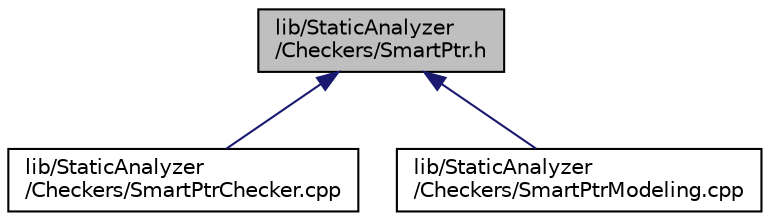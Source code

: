 digraph "lib/StaticAnalyzer/Checkers/SmartPtr.h"
{
 // LATEX_PDF_SIZE
  bgcolor="transparent";
  edge [fontname="Helvetica",fontsize="10",labelfontname="Helvetica",labelfontsize="10"];
  node [fontname="Helvetica",fontsize="10",shape=record];
  Node1 [label="lib/StaticAnalyzer\l/Checkers/SmartPtr.h",height=0.2,width=0.4,color="black", fillcolor="grey75", style="filled", fontcolor="black",tooltip=" "];
  Node1 -> Node2 [dir="back",color="midnightblue",fontsize="10",style="solid",fontname="Helvetica"];
  Node2 [label="lib/StaticAnalyzer\l/Checkers/SmartPtrChecker.cpp",height=0.2,width=0.4,color="black",URL="$SmartPtrChecker_8cpp.html",tooltip=" "];
  Node1 -> Node3 [dir="back",color="midnightblue",fontsize="10",style="solid",fontname="Helvetica"];
  Node3 [label="lib/StaticAnalyzer\l/Checkers/SmartPtrModeling.cpp",height=0.2,width=0.4,color="black",URL="$SmartPtrModeling_8cpp.html",tooltip=" "];
}
